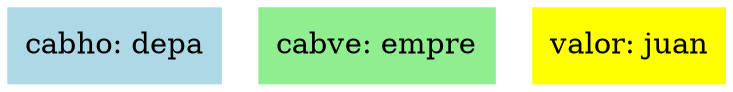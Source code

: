 digraph MatrizDispersa {
    rankdir=TB;
    node [shape=box];
    "depa" [label="cabho: depa", style=filled, color=lightblue];
    "empre" [label="cabve: empre", style=filled, color=lightgreen];
    "juan" [label="valor: juan", style=filled, color=yellow];
}